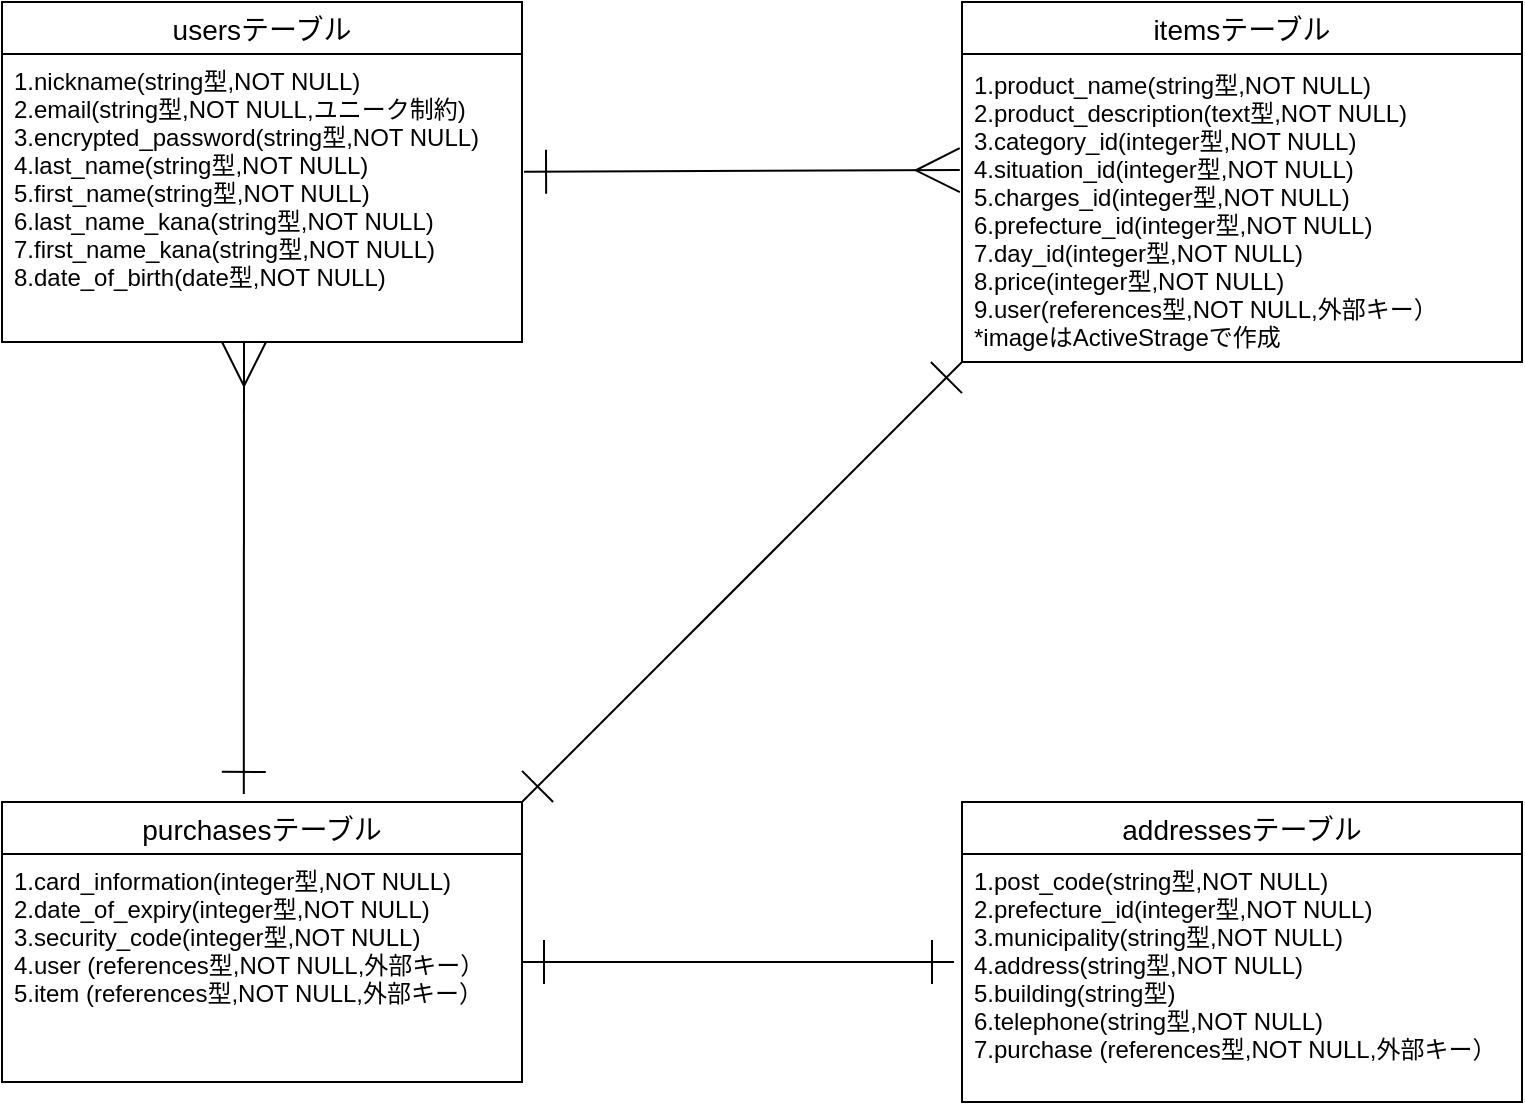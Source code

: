 <mxfile>
    <diagram id="P_oDM2YzGUnUUfiy4xYH" name="ページ1">
        <mxGraphModel dx="745" dy="638" grid="1" gridSize="10" guides="1" tooltips="1" connect="1" arrows="1" fold="1" page="1" pageScale="1" pageWidth="827" pageHeight="1169" math="0" shadow="0">
            <root>
                <mxCell id="0"/>
                <mxCell id="1" parent="0"/>
                <mxCell id="49" value="usersテーブル" style="swimlane;fontStyle=0;childLayout=stackLayout;horizontal=1;startSize=26;horizontalStack=0;resizeParent=1;resizeParentMax=0;resizeLast=0;collapsible=1;marginBottom=0;align=center;fontSize=14;" parent="1" vertex="1">
                    <mxGeometry x="40" y="40" width="260" height="170" as="geometry"/>
                </mxCell>
                <mxCell id="50" value="1.nickname(string型,NOT NULL)&#10;2.email(string型,NOT NULL,ユニーク制約)&#10;3.encrypted_password(string型,NOT NULL)&#10;4.last_name(string型,NOT NULL)&#10;5.first_name(string型,NOT NULL)&#10;6.last_name_kana(string型,NOT NULL)&#10;7.first_name_kana(string型,NOT NULL)&#10;8.date_of_birth(date型,NOT NULL)" style="text;strokeColor=none;fillColor=none;spacingLeft=4;spacingRight=4;overflow=hidden;rotatable=0;points=[[0,0.5],[1,0.5]];portConstraint=eastwest;fontSize=12;" parent="49" vertex="1">
                    <mxGeometry y="26" width="260" height="144" as="geometry"/>
                </mxCell>
                <mxCell id="51" value="itemsテーブル" style="swimlane;fontStyle=0;childLayout=stackLayout;horizontal=1;startSize=26;horizontalStack=0;resizeParent=1;resizeParentMax=0;resizeLast=0;collapsible=1;marginBottom=0;align=center;fontSize=14;" parent="1" vertex="1">
                    <mxGeometry x="520" y="40" width="280" height="180" as="geometry"/>
                </mxCell>
                <mxCell id="52" style="edgeStyle=none;html=1;endArrow=ERmany;endFill=0;endSize=20;startArrow=ERone;startFill=0;jumpSize=6;startSize=20;exitX=0.465;exitY=-0.029;exitDx=0;exitDy=0;exitPerimeter=0;" parent="1" source="53" edge="1">
                    <mxGeometry relative="1" as="geometry">
                        <mxPoint x="161" y="210" as="targetPoint"/>
                    </mxGeometry>
                </mxCell>
                <mxCell id="53" value="purchasesテーブル" style="swimlane;fontStyle=0;childLayout=stackLayout;horizontal=1;startSize=26;horizontalStack=0;resizeParent=1;resizeParentMax=0;resizeLast=0;collapsible=1;marginBottom=0;align=center;fontSize=14;" parent="1" vertex="1">
                    <mxGeometry x="40" y="440" width="260" height="140" as="geometry"/>
                </mxCell>
                <mxCell id="54" value="1.card_information(integer型,NOT NULL)&#10;2.date_of_expiry(integer型,NOT NULL)&#10;3.security_code(integer型,NOT NULL)&#10;4.user (references型,NOT NULL,外部キー）&#10;5.item (references型,NOT NULL,外部キー）" style="text;strokeColor=none;fillColor=none;spacingLeft=4;spacingRight=4;overflow=hidden;rotatable=0;points=[[0,0.5],[1,0.5]];portConstraint=eastwest;fontSize=12;" parent="53" vertex="1">
                    <mxGeometry y="26" width="260" height="114" as="geometry"/>
                </mxCell>
                <mxCell id="55" value="addressesテーブル" style="swimlane;fontStyle=0;childLayout=stackLayout;horizontal=1;startSize=26;horizontalStack=0;resizeParent=1;resizeParentMax=0;resizeLast=0;collapsible=1;marginBottom=0;align=center;fontSize=14;" parent="1" vertex="1">
                    <mxGeometry x="520" y="440" width="280" height="150" as="geometry"/>
                </mxCell>
                <mxCell id="56" value="1.post_code(string型,NOT NULL)&#10;2.prefecture_id(integer型,NOT NULL)&#10;3.municipality(string型,NOT NULL)&#10;4.address(string型,NOT NULL)&#10;5.building(string型)&#10;6.telephone(string型,NOT NULL)&#10;7.purchase (references型,NOT NULL,外部キー）" style="text;strokeColor=none;fillColor=none;spacingLeft=4;spacingRight=4;overflow=hidden;rotatable=0;points=[[0,0.5],[1,0.5]];portConstraint=eastwest;fontSize=12;" parent="55" vertex="1">
                    <mxGeometry y="26" width="280" height="124" as="geometry"/>
                </mxCell>
                <mxCell id="57" style="edgeStyle=none;html=1;endArrow=ERmany;endFill=0;endSize=20;entryX=-0.004;entryY=0.364;entryDx=0;entryDy=0;entryPerimeter=0;startArrow=ERone;startFill=0;startSize=20;exitX=1.004;exitY=0.409;exitDx=0;exitDy=0;exitPerimeter=0;" parent="1" source="50" target="59" edge="1">
                    <mxGeometry relative="1" as="geometry">
                        <mxPoint x="320" y="124" as="sourcePoint"/>
                        <mxPoint x="510" y="123" as="targetPoint"/>
                    </mxGeometry>
                </mxCell>
                <mxCell id="58" style="edgeStyle=none;html=1;entryX=0;entryY=1;entryDx=0;entryDy=0;endArrow=ERone;endFill=0;endSize=20;exitX=1;exitY=0;exitDx=0;exitDy=0;startArrow=ERone;startFill=0;startSize=20;sourcePerimeterSpacing=40;" parent="1" source="53" target="51" edge="1">
                    <mxGeometry relative="1" as="geometry">
                        <mxPoint x="330" y="450" as="sourcePoint"/>
                    </mxGeometry>
                </mxCell>
                <mxCell id="59" value="1.product_name(string型,NOT NULL)&#10;2.product_description(text型,NOT NULL)&#10;3.category_id(integer型,NOT NULL)&#10;4.situation_id(integer型,NOT NULL)&#10;5.charges_id(integer型,NOT NULL)&#10;6.prefecture_id(integer型,NOT NULL)&#10;7.day_id(integer型,NOT NULL)&#10;8.price(integer型,NOT NULL)&#10;9.user(references型,NOT NULL,外部キー）&#10;*imageはActiveStrageで作成" style="text;strokeColor=none;fillColor=none;spacingLeft=4;spacingRight=4;overflow=hidden;rotatable=0;points=[[0,0.5],[1,0.5]];portConstraint=eastwest;fontSize=12;" parent="1" vertex="1">
                    <mxGeometry x="520" y="68" width="280" height="154" as="geometry"/>
                </mxCell>
                <mxCell id="60" style="edgeStyle=none;html=1;endArrow=ERone;endFill=0;endSize=20;startArrow=ERone;startFill=0;startSize=20;" parent="1" edge="1">
                    <mxGeometry relative="1" as="geometry">
                        <mxPoint x="516" y="520" as="sourcePoint"/>
                        <mxPoint x="300" y="520" as="targetPoint"/>
                    </mxGeometry>
                </mxCell>
            </root>
        </mxGraphModel>
    </diagram>
</mxfile>